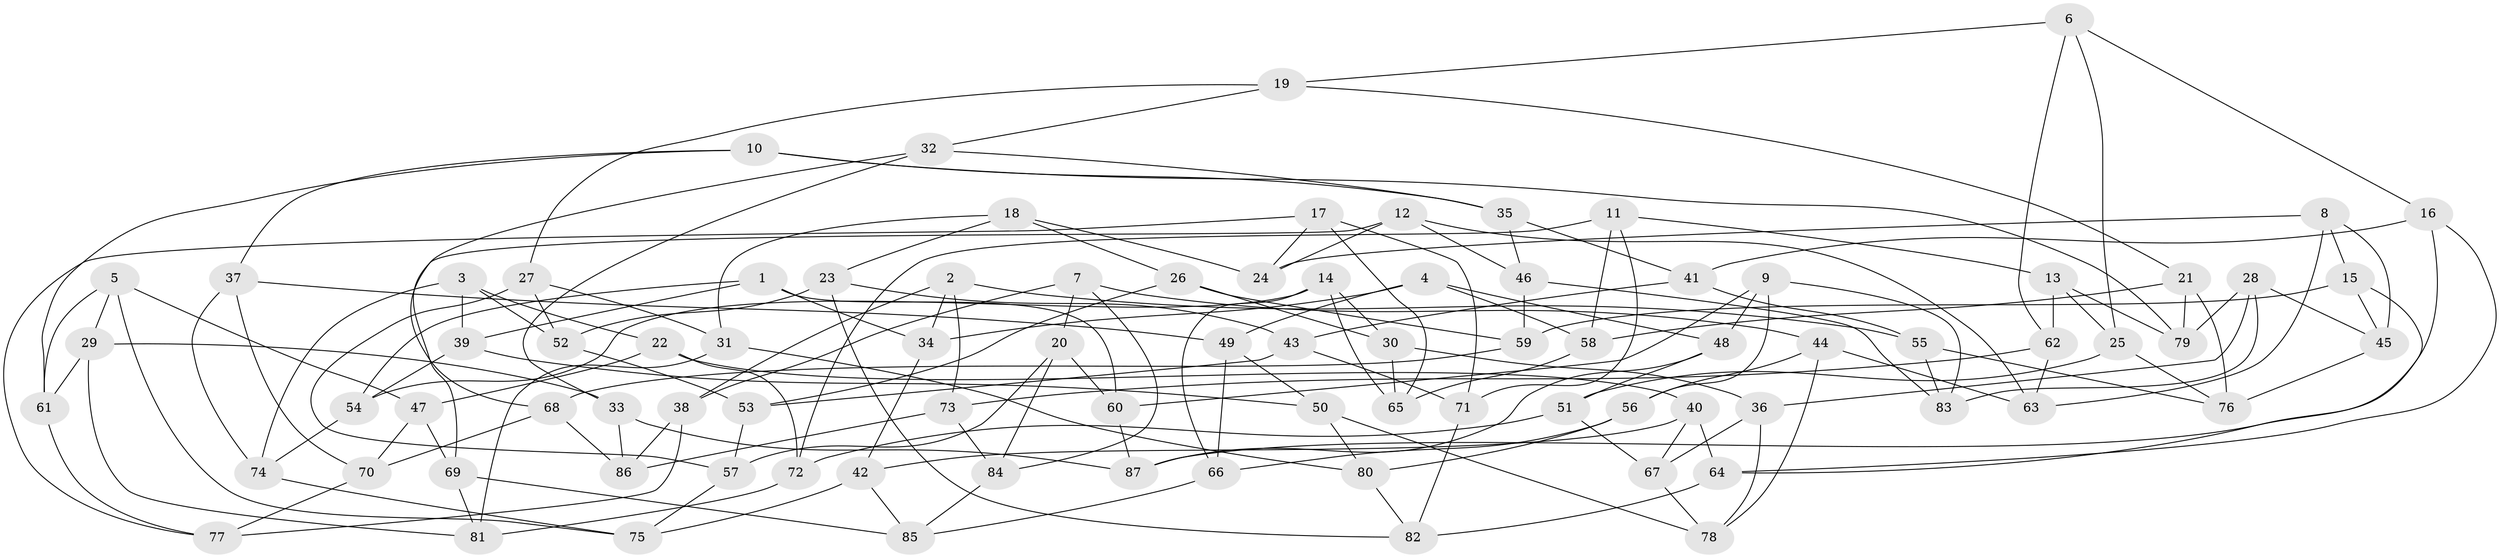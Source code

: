 // Generated by graph-tools (version 1.1) at 2025/50/03/09/25 03:50:56]
// undirected, 87 vertices, 174 edges
graph export_dot {
graph [start="1"]
  node [color=gray90,style=filled];
  1;
  2;
  3;
  4;
  5;
  6;
  7;
  8;
  9;
  10;
  11;
  12;
  13;
  14;
  15;
  16;
  17;
  18;
  19;
  20;
  21;
  22;
  23;
  24;
  25;
  26;
  27;
  28;
  29;
  30;
  31;
  32;
  33;
  34;
  35;
  36;
  37;
  38;
  39;
  40;
  41;
  42;
  43;
  44;
  45;
  46;
  47;
  48;
  49;
  50;
  51;
  52;
  53;
  54;
  55;
  56;
  57;
  58;
  59;
  60;
  61;
  62;
  63;
  64;
  65;
  66;
  67;
  68;
  69;
  70;
  71;
  72;
  73;
  74;
  75;
  76;
  77;
  78;
  79;
  80;
  81;
  82;
  83;
  84;
  85;
  86;
  87;
  1 -- 39;
  1 -- 34;
  1 -- 54;
  1 -- 60;
  2 -- 34;
  2 -- 38;
  2 -- 55;
  2 -- 73;
  3 -- 22;
  3 -- 39;
  3 -- 74;
  3 -- 52;
  4 -- 34;
  4 -- 58;
  4 -- 49;
  4 -- 48;
  5 -- 47;
  5 -- 61;
  5 -- 75;
  5 -- 29;
  6 -- 25;
  6 -- 62;
  6 -- 19;
  6 -- 16;
  7 -- 44;
  7 -- 84;
  7 -- 20;
  7 -- 38;
  8 -- 45;
  8 -- 15;
  8 -- 63;
  8 -- 24;
  9 -- 48;
  9 -- 83;
  9 -- 60;
  9 -- 56;
  10 -- 61;
  10 -- 35;
  10 -- 79;
  10 -- 37;
  11 -- 71;
  11 -- 58;
  11 -- 72;
  11 -- 13;
  12 -- 46;
  12 -- 69;
  12 -- 63;
  12 -- 24;
  13 -- 25;
  13 -- 62;
  13 -- 79;
  14 -- 54;
  14 -- 66;
  14 -- 30;
  14 -- 65;
  15 -- 64;
  15 -- 45;
  15 -- 59;
  16 -- 87;
  16 -- 64;
  16 -- 41;
  17 -- 71;
  17 -- 77;
  17 -- 65;
  17 -- 24;
  18 -- 23;
  18 -- 26;
  18 -- 31;
  18 -- 24;
  19 -- 32;
  19 -- 27;
  19 -- 21;
  20 -- 60;
  20 -- 84;
  20 -- 57;
  21 -- 76;
  21 -- 58;
  21 -- 79;
  22 -- 72;
  22 -- 40;
  22 -- 47;
  23 -- 82;
  23 -- 43;
  23 -- 52;
  25 -- 51;
  25 -- 76;
  26 -- 59;
  26 -- 30;
  26 -- 53;
  27 -- 31;
  27 -- 57;
  27 -- 52;
  28 -- 36;
  28 -- 79;
  28 -- 45;
  28 -- 83;
  29 -- 33;
  29 -- 61;
  29 -- 81;
  30 -- 36;
  30 -- 65;
  31 -- 81;
  31 -- 80;
  32 -- 35;
  32 -- 68;
  32 -- 33;
  33 -- 87;
  33 -- 86;
  34 -- 42;
  35 -- 46;
  35 -- 41;
  36 -- 67;
  36 -- 78;
  37 -- 74;
  37 -- 70;
  37 -- 49;
  38 -- 77;
  38 -- 86;
  39 -- 50;
  39 -- 54;
  40 -- 67;
  40 -- 64;
  40 -- 42;
  41 -- 43;
  41 -- 55;
  42 -- 85;
  42 -- 75;
  43 -- 71;
  43 -- 53;
  44 -- 63;
  44 -- 56;
  44 -- 78;
  45 -- 76;
  46 -- 59;
  46 -- 83;
  47 -- 69;
  47 -- 70;
  48 -- 87;
  48 -- 51;
  49 -- 50;
  49 -- 66;
  50 -- 80;
  50 -- 78;
  51 -- 67;
  51 -- 72;
  52 -- 53;
  53 -- 57;
  54 -- 74;
  55 -- 83;
  55 -- 76;
  56 -- 66;
  56 -- 80;
  57 -- 75;
  58 -- 65;
  59 -- 68;
  60 -- 87;
  61 -- 77;
  62 -- 63;
  62 -- 73;
  64 -- 82;
  66 -- 85;
  67 -- 78;
  68 -- 70;
  68 -- 86;
  69 -- 85;
  69 -- 81;
  70 -- 77;
  71 -- 82;
  72 -- 81;
  73 -- 86;
  73 -- 84;
  74 -- 75;
  80 -- 82;
  84 -- 85;
}
